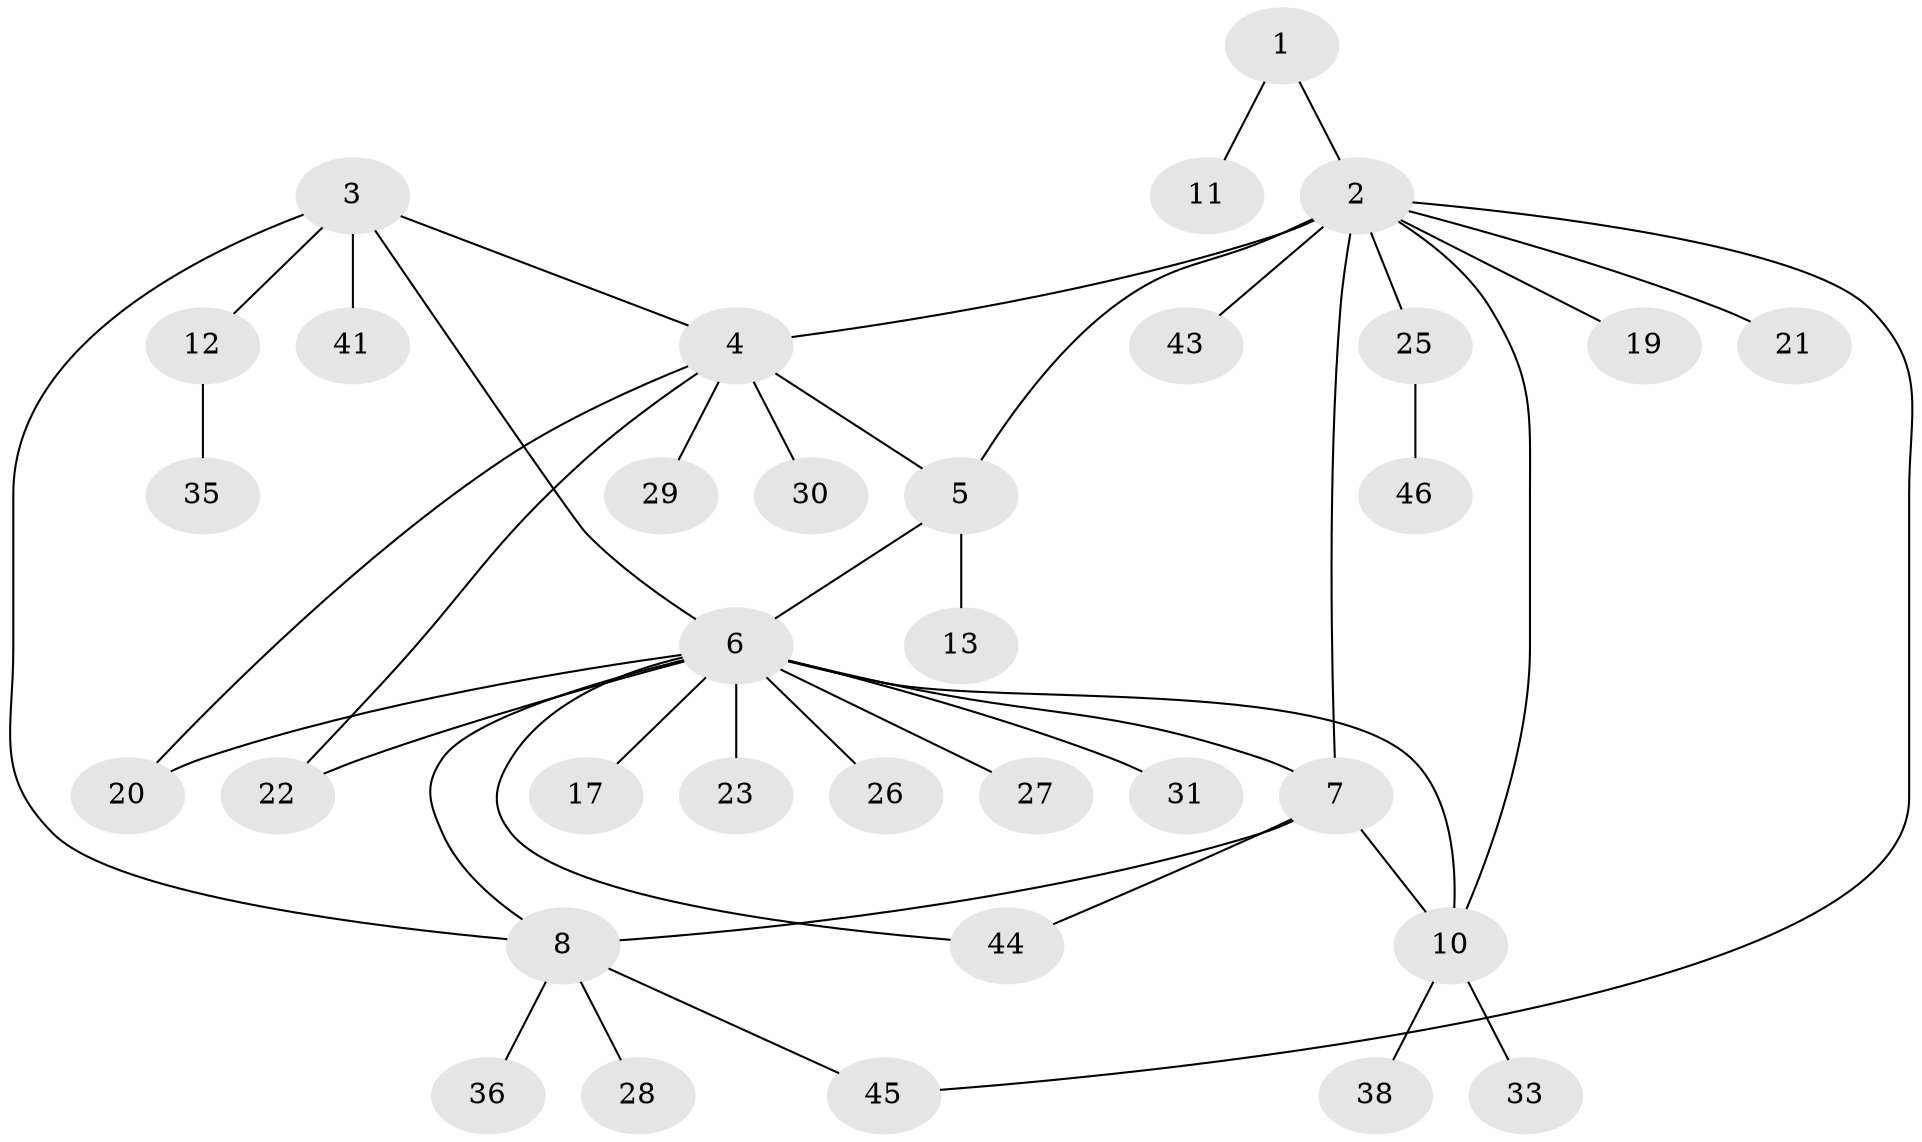// original degree distribution, {2: 0.2127659574468085, 8: 0.0425531914893617, 6: 0.02127659574468085, 7: 0.06382978723404255, 5: 0.0851063829787234, 1: 0.5106382978723404, 3: 0.06382978723404255}
// Generated by graph-tools (version 1.1) at 2025/42/03/06/25 10:42:09]
// undirected, 34 vertices, 44 edges
graph export_dot {
graph [start="1"]
  node [color=gray90,style=filled];
  1;
  2 [super="+18"];
  3 [super="+42"];
  4 [super="+16"];
  5 [super="+14"];
  6 [super="+9"];
  7 [super="+24"];
  8 [super="+39"];
  10 [super="+32"];
  11;
  12 [super="+15"];
  13;
  17;
  19;
  20 [super="+37"];
  21 [super="+40"];
  22;
  23;
  25;
  26 [super="+34"];
  27;
  28;
  29;
  30;
  31;
  33;
  35;
  36;
  38;
  41;
  43;
  44;
  45 [super="+47"];
  46;
  1 -- 2;
  1 -- 11;
  2 -- 4 [weight=2];
  2 -- 5;
  2 -- 7;
  2 -- 10;
  2 -- 19;
  2 -- 21;
  2 -- 25;
  2 -- 43;
  2 -- 45;
  3 -- 4;
  3 -- 8;
  3 -- 12;
  3 -- 41;
  3 -- 6;
  4 -- 5;
  4 -- 20;
  4 -- 22;
  4 -- 29;
  4 -- 30;
  5 -- 6;
  5 -- 13;
  6 -- 8;
  6 -- 17;
  6 -- 22;
  6 -- 26;
  6 -- 7;
  6 -- 10;
  6 -- 44;
  6 -- 20;
  6 -- 23;
  6 -- 27;
  6 -- 31;
  7 -- 8;
  7 -- 10;
  7 -- 44;
  8 -- 28;
  8 -- 36;
  8 -- 45;
  10 -- 33;
  10 -- 38;
  12 -- 35;
  25 -- 46;
}
